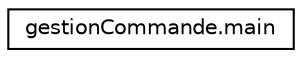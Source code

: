 digraph "Graphical Class Hierarchy"
{
  edge [fontname="Helvetica",fontsize="10",labelfontname="Helvetica",labelfontsize="10"];
  node [fontname="Helvetica",fontsize="10",shape=record];
  rankdir="LR";
  Node1 [label="gestionCommande.main",height=0.2,width=0.4,color="black", fillcolor="white", style="filled",URL="$classgestion_commande_1_1main.html"];
}
